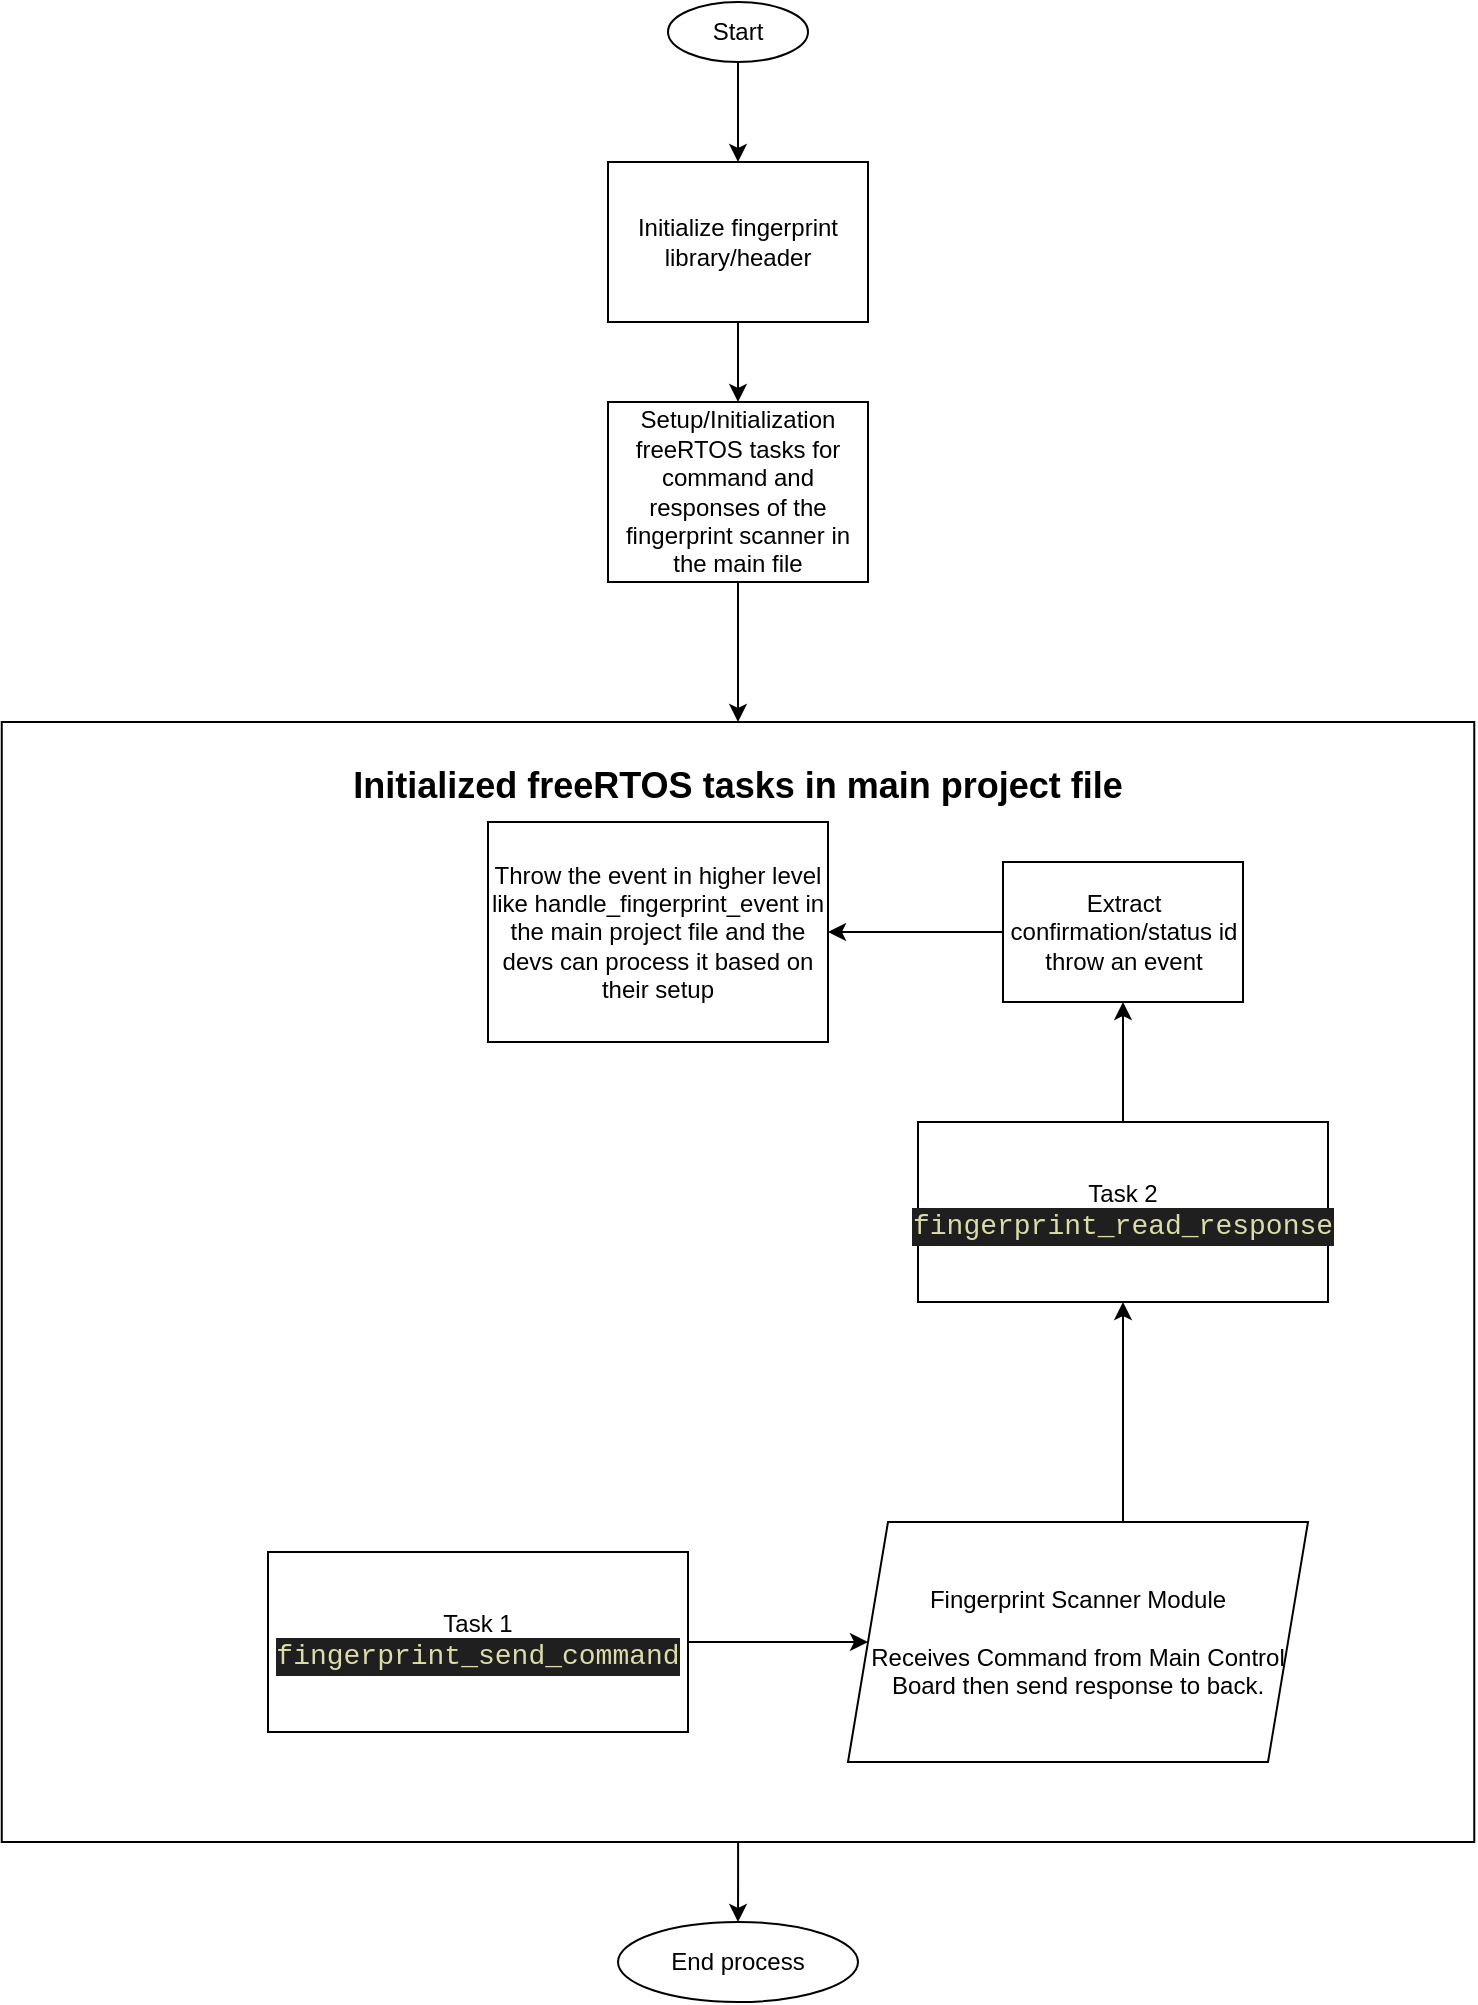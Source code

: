 <mxfile version="26.0.16">
  <diagram name="Page-1" id="9uW_o__b8WgmFLUVw2Tw">
    <mxGraphModel dx="2077" dy="811" grid="1" gridSize="10" guides="1" tooltips="1" connect="1" arrows="1" fold="1" page="1" pageScale="1" pageWidth="850" pageHeight="1100" math="0" shadow="0">
      <root>
        <mxCell id="0" />
        <mxCell id="1" parent="0" />
        <mxCell id="aq0XtCBK7uv4Ma7wh72j-16" style="edgeStyle=orthogonalEdgeStyle;rounded=0;orthogonalLoop=1;jettySize=auto;html=1;entryX=0.5;entryY=0;entryDx=0;entryDy=0;" edge="1" parent="1" source="aq0XtCBK7uv4Ma7wh72j-1" target="aq0XtCBK7uv4Ma7wh72j-8">
          <mxGeometry relative="1" as="geometry" />
        </mxCell>
        <mxCell id="aq0XtCBK7uv4Ma7wh72j-1" value="Start" style="ellipse;whiteSpace=wrap;html=1;" vertex="1" parent="1">
          <mxGeometry x="-480" y="40" width="70" height="30" as="geometry" />
        </mxCell>
        <mxCell id="aq0XtCBK7uv4Ma7wh72j-26" style="edgeStyle=orthogonalEdgeStyle;rounded=0;orthogonalLoop=1;jettySize=auto;html=1;entryX=0.5;entryY=0;entryDx=0;entryDy=0;" edge="1" parent="1" source="aq0XtCBK7uv4Ma7wh72j-2" target="aq0XtCBK7uv4Ma7wh72j-24">
          <mxGeometry relative="1" as="geometry">
            <Array as="points">
              <mxPoint x="-445" y="380" />
              <mxPoint x="-445" y="380" />
            </Array>
          </mxGeometry>
        </mxCell>
        <mxCell id="aq0XtCBK7uv4Ma7wh72j-2" value="Setup/Initialization&lt;br&gt;freeRTOS tasks for command and responses of the fingerprint scanner in the main file" style="rounded=0;whiteSpace=wrap;html=1;" vertex="1" parent="1">
          <mxGeometry x="-510" y="240" width="130" height="90" as="geometry" />
        </mxCell>
        <mxCell id="aq0XtCBK7uv4Ma7wh72j-22" style="edgeStyle=orthogonalEdgeStyle;rounded=0;orthogonalLoop=1;jettySize=auto;html=1;entryX=0;entryY=0.5;entryDx=0;entryDy=0;" edge="1" parent="1" source="aq0XtCBK7uv4Ma7wh72j-4" target="aq0XtCBK7uv4Ma7wh72j-21">
          <mxGeometry relative="1" as="geometry">
            <Array as="points">
              <mxPoint x="-615" y="860" />
            </Array>
          </mxGeometry>
        </mxCell>
        <mxCell id="aq0XtCBK7uv4Ma7wh72j-4" value="Task 1&lt;br&gt;&lt;div style=&quot;color: rgb(204, 204, 204); background-color: rgb(31, 31, 31); font-family: Consolas, &amp;quot;Courier New&amp;quot;, monospace; font-size: 14px; line-height: 19px; white-space: pre;&quot;&gt;&lt;span style=&quot;color: #dcdcaa;&quot;&gt;fingerprint_send_command&lt;/span&gt;&lt;/div&gt;" style="rounded=0;whiteSpace=wrap;html=1;" vertex="1" parent="1">
          <mxGeometry x="-680" y="815" width="210" height="90" as="geometry" />
        </mxCell>
        <mxCell id="aq0XtCBK7uv4Ma7wh72j-33" style="edgeStyle=orthogonalEdgeStyle;rounded=0;orthogonalLoop=1;jettySize=auto;html=1;entryX=0.5;entryY=1;entryDx=0;entryDy=0;" edge="1" parent="1" source="aq0XtCBK7uv4Ma7wh72j-5" target="aq0XtCBK7uv4Ma7wh72j-29">
          <mxGeometry relative="1" as="geometry" />
        </mxCell>
        <mxCell id="aq0XtCBK7uv4Ma7wh72j-5" value="Task 2&lt;div&gt;&lt;div style=&quot;color: rgb(204, 204, 204); background-color: rgb(31, 31, 31); font-family: Consolas, &amp;quot;Courier New&amp;quot;, monospace; font-size: 14px; line-height: 19px; white-space: pre;&quot;&gt;&lt;span style=&quot;color: #dcdcaa;&quot;&gt;fingerprint_read_response&lt;/span&gt;&lt;/div&gt;&lt;/div&gt;" style="rounded=0;whiteSpace=wrap;html=1;" vertex="1" parent="1">
          <mxGeometry x="-355" y="600" width="205" height="90" as="geometry" />
        </mxCell>
        <mxCell id="aq0XtCBK7uv4Ma7wh72j-35" style="edgeStyle=orthogonalEdgeStyle;rounded=0;orthogonalLoop=1;jettySize=auto;html=1;entryX=0.5;entryY=0;entryDx=0;entryDy=0;" edge="1" parent="1" source="aq0XtCBK7uv4Ma7wh72j-24" target="aq0XtCBK7uv4Ma7wh72j-34">
          <mxGeometry relative="1" as="geometry" />
        </mxCell>
        <mxCell id="aq0XtCBK7uv4Ma7wh72j-24" value="&lt;h2&gt;Initialized freeRTOS tasks in main project file&lt;/h2&gt;" style="rounded=0;whiteSpace=wrap;html=1;glass=0;fillColor=none;align=center;verticalAlign=top;" vertex="1" parent="1">
          <mxGeometry x="-813.12" y="400" width="736.25" height="560" as="geometry" />
        </mxCell>
        <mxCell id="aq0XtCBK7uv4Ma7wh72j-17" style="edgeStyle=orthogonalEdgeStyle;rounded=0;orthogonalLoop=1;jettySize=auto;html=1;entryX=0.5;entryY=0;entryDx=0;entryDy=0;" edge="1" parent="1" source="aq0XtCBK7uv4Ma7wh72j-8" target="aq0XtCBK7uv4Ma7wh72j-2">
          <mxGeometry relative="1" as="geometry" />
        </mxCell>
        <mxCell id="aq0XtCBK7uv4Ma7wh72j-8" value="Initialize fingerprint library/header" style="rounded=0;whiteSpace=wrap;html=1;" vertex="1" parent="1">
          <mxGeometry x="-510" y="120" width="130" height="80" as="geometry" />
        </mxCell>
        <mxCell id="aq0XtCBK7uv4Ma7wh72j-28" style="edgeStyle=orthogonalEdgeStyle;rounded=0;orthogonalLoop=1;jettySize=auto;html=1;entryX=0.5;entryY=1;entryDx=0;entryDy=0;" edge="1" parent="1" source="aq0XtCBK7uv4Ma7wh72j-21" target="aq0XtCBK7uv4Ma7wh72j-5">
          <mxGeometry relative="1" as="geometry">
            <Array as="points">
              <mxPoint x="-252" y="860" />
              <mxPoint x="-252" y="745" />
            </Array>
          </mxGeometry>
        </mxCell>
        <mxCell id="aq0XtCBK7uv4Ma7wh72j-21" value="Fingerprint Scanner Module&lt;div&gt;&lt;br&gt;&lt;/div&gt;&lt;div&gt;Receives Command from Main Control Board then send response to back.&lt;/div&gt;" style="shape=parallelogram;perimeter=parallelogramPerimeter;whiteSpace=wrap;html=1;fixedSize=1;" vertex="1" parent="1">
          <mxGeometry x="-390" y="800" width="230" height="120" as="geometry" />
        </mxCell>
        <mxCell id="aq0XtCBK7uv4Ma7wh72j-32" style="edgeStyle=orthogonalEdgeStyle;rounded=0;orthogonalLoop=1;jettySize=auto;html=1;entryX=1;entryY=0.5;entryDx=0;entryDy=0;" edge="1" parent="1" source="aq0XtCBK7uv4Ma7wh72j-29" target="aq0XtCBK7uv4Ma7wh72j-30">
          <mxGeometry relative="1" as="geometry" />
        </mxCell>
        <mxCell id="aq0XtCBK7uv4Ma7wh72j-29" value="Extract confirmation/status id throw an event" style="rounded=0;whiteSpace=wrap;html=1;align=center;" vertex="1" parent="1">
          <mxGeometry x="-312.5" y="470" width="120" height="70" as="geometry" />
        </mxCell>
        <mxCell id="aq0XtCBK7uv4Ma7wh72j-30" value="Throw the event in higher level like handle_fingerprint_event in the main project file and the devs can process it based on their setup" style="rounded=0;whiteSpace=wrap;html=1;align=center;" vertex="1" parent="1">
          <mxGeometry x="-570" y="450" width="170" height="110" as="geometry" />
        </mxCell>
        <mxCell id="aq0XtCBK7uv4Ma7wh72j-34" value="End process" style="ellipse;whiteSpace=wrap;html=1;" vertex="1" parent="1">
          <mxGeometry x="-505" y="1000" width="120" height="40" as="geometry" />
        </mxCell>
      </root>
    </mxGraphModel>
  </diagram>
</mxfile>
